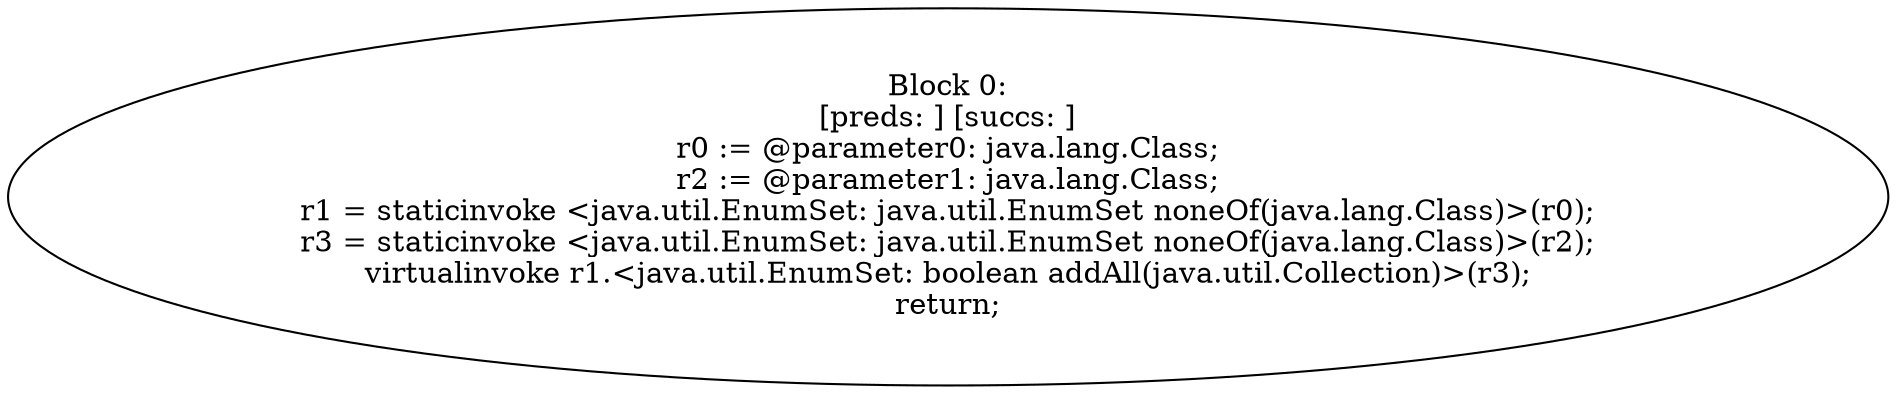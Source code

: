 digraph "unitGraph" {
    "Block 0:
[preds: ] [succs: ]
r0 := @parameter0: java.lang.Class;
r2 := @parameter1: java.lang.Class;
r1 = staticinvoke <java.util.EnumSet: java.util.EnumSet noneOf(java.lang.Class)>(r0);
r3 = staticinvoke <java.util.EnumSet: java.util.EnumSet noneOf(java.lang.Class)>(r2);
virtualinvoke r1.<java.util.EnumSet: boolean addAll(java.util.Collection)>(r3);
return;
"
}
